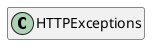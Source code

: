 @startuml
set namespaceSeparator \\
hide members
hide << alias >> circle

class HTTPExceptions
@enduml
